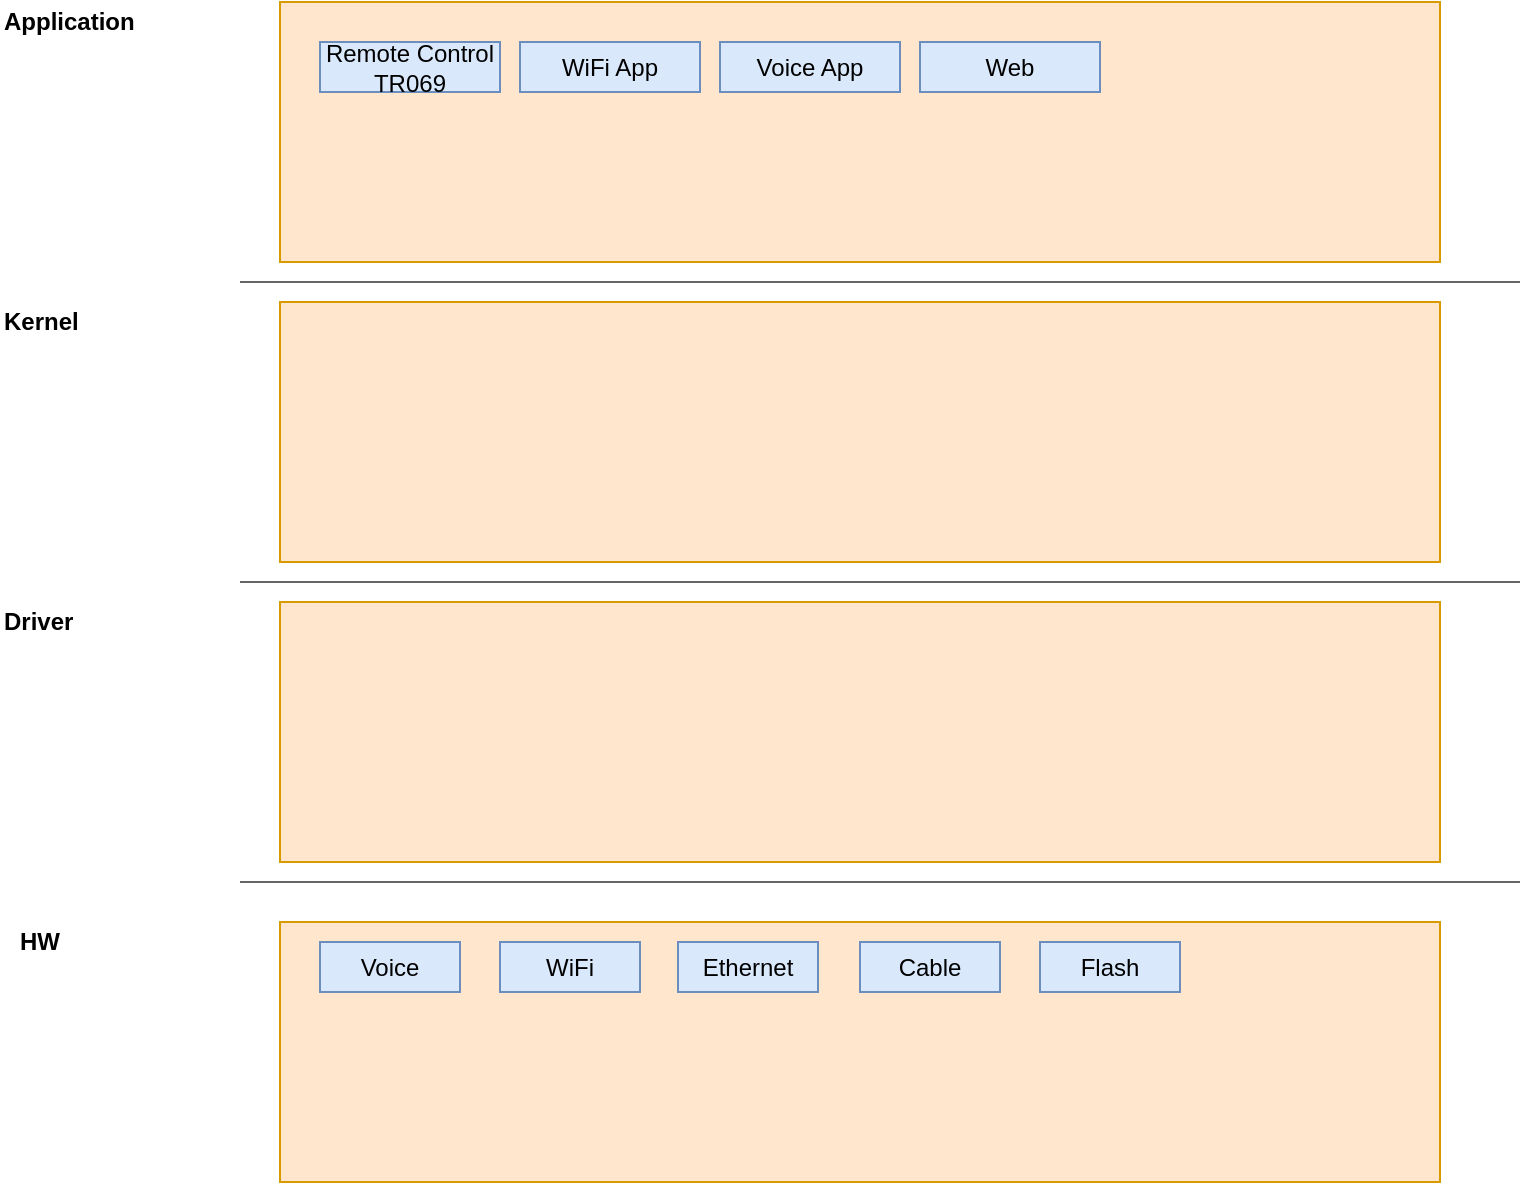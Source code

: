 <mxfile version="12.8.8" type="github" pages="2">
  <diagram id="UQheDdFjQVmvpRW-mmIJ" name="Framework">
    <mxGraphModel dx="1038" dy="1626" grid="1" gridSize="10" guides="1" tooltips="1" connect="1" arrows="1" fold="1" page="1" pageScale="1" pageWidth="827" pageHeight="1169" math="0" shadow="0">
      <root>
        <mxCell id="0" />
        <mxCell id="1" parent="0" />
        <mxCell id="VxZKb3EYhIGphUSGBAon-1" value="" style="rounded=0;whiteSpace=wrap;html=1;fillColor=#ffe6cc;strokeColor=#d79b00;" vertex="1" parent="1">
          <mxGeometry x="180" y="200" width="580" height="130" as="geometry" />
        </mxCell>
        <mxCell id="VxZKb3EYhIGphUSGBAon-2" value="Driver" style="text;html=1;strokeColor=none;fillColor=none;align=left;verticalAlign=middle;whiteSpace=wrap;rounded=0;fontStyle=1" vertex="1" parent="1">
          <mxGeometry x="40" y="200" width="40" height="20" as="geometry" />
        </mxCell>
        <mxCell id="VxZKb3EYhIGphUSGBAon-3" value="" style="endArrow=none;html=1;fillColor=#f5f5f5;strokeColor=#666666;" edge="1" parent="1">
          <mxGeometry width="50" height="50" relative="1" as="geometry">
            <mxPoint x="160" y="190" as="sourcePoint" />
            <mxPoint x="800" y="190" as="targetPoint" />
          </mxGeometry>
        </mxCell>
        <mxCell id="VxZKb3EYhIGphUSGBAon-4" value="" style="rounded=0;whiteSpace=wrap;html=1;fillColor=#ffe6cc;strokeColor=#d79b00;" vertex="1" parent="1">
          <mxGeometry x="180" y="50" width="580" height="130" as="geometry" />
        </mxCell>
        <mxCell id="VxZKb3EYhIGphUSGBAon-6" value="" style="endArrow=none;html=1;fillColor=#f5f5f5;strokeColor=#666666;" edge="1" parent="1">
          <mxGeometry width="50" height="50" relative="1" as="geometry">
            <mxPoint x="160" y="40" as="sourcePoint" />
            <mxPoint x="800" y="40" as="targetPoint" />
          </mxGeometry>
        </mxCell>
        <mxCell id="VxZKb3EYhIGphUSGBAon-7" value="" style="rounded=0;whiteSpace=wrap;html=1;fillColor=#ffe6cc;strokeColor=#d79b00;" vertex="1" parent="1">
          <mxGeometry x="180" y="-100" width="580" height="130" as="geometry" />
        </mxCell>
        <mxCell id="VxZKb3EYhIGphUSGBAon-9" value="Kernel" style="text;html=1;strokeColor=none;fillColor=none;align=left;verticalAlign=middle;whiteSpace=wrap;rounded=0;fontStyle=1" vertex="1" parent="1">
          <mxGeometry x="40" y="50" width="40" height="20" as="geometry" />
        </mxCell>
        <mxCell id="VxZKb3EYhIGphUSGBAon-12" value="Application" style="text;html=1;strokeColor=none;fillColor=none;align=left;verticalAlign=middle;whiteSpace=wrap;rounded=0;fontStyle=1" vertex="1" parent="1">
          <mxGeometry x="40" y="-100" width="90" height="20" as="geometry" />
        </mxCell>
        <mxCell id="VxZKb3EYhIGphUSGBAon-20" value="" style="endArrow=none;html=1;fillColor=#f5f5f5;strokeColor=#666666;" edge="1" parent="1">
          <mxGeometry width="50" height="50" relative="1" as="geometry">
            <mxPoint x="160" y="340" as="sourcePoint" />
            <mxPoint x="800" y="340" as="targetPoint" />
          </mxGeometry>
        </mxCell>
        <mxCell id="VxZKb3EYhIGphUSGBAon-22" value="Remote Control&lt;br&gt;TR069" style="rounded=0;whiteSpace=wrap;html=1;fillColor=#dae8fc;strokeColor=#6c8ebf;" vertex="1" parent="1">
          <mxGeometry x="200" y="-80" width="90" height="25" as="geometry" />
        </mxCell>
        <mxCell id="VxZKb3EYhIGphUSGBAon-23" value="WiFi App" style="rounded=0;whiteSpace=wrap;html=1;fillColor=#dae8fc;strokeColor=#6c8ebf;" vertex="1" parent="1">
          <mxGeometry x="300" y="-80" width="90" height="25" as="geometry" />
        </mxCell>
        <mxCell id="VxZKb3EYhIGphUSGBAon-24" value="Voice App" style="rounded=0;whiteSpace=wrap;html=1;fillColor=#dae8fc;strokeColor=#6c8ebf;" vertex="1" parent="1">
          <mxGeometry x="400" y="-80" width="90" height="25" as="geometry" />
        </mxCell>
        <mxCell id="VxZKb3EYhIGphUSGBAon-26" value="HW" style="text;html=1;strokeColor=none;fillColor=none;align=center;verticalAlign=middle;whiteSpace=wrap;rounded=0;fontStyle=1" vertex="1" parent="1">
          <mxGeometry x="40" y="360" width="40" height="20" as="geometry" />
        </mxCell>
        <mxCell id="VxZKb3EYhIGphUSGBAon-27" value="" style="rounded=0;whiteSpace=wrap;html=1;fillColor=#ffe6cc;strokeColor=#d79b00;" vertex="1" parent="1">
          <mxGeometry x="180" y="360" width="580" height="130" as="geometry" />
        </mxCell>
        <mxCell id="VxZKb3EYhIGphUSGBAon-15" value="Voice" style="rounded=0;whiteSpace=wrap;html=1;fillColor=#dae8fc;strokeColor=#6c8ebf;" vertex="1" parent="1">
          <mxGeometry x="200" y="370" width="70" height="25" as="geometry" />
        </mxCell>
        <mxCell id="VxZKb3EYhIGphUSGBAon-16" value="WiFi" style="rounded=0;whiteSpace=wrap;html=1;fillColor=#dae8fc;strokeColor=#6c8ebf;" vertex="1" parent="1">
          <mxGeometry x="290" y="370" width="70" height="25" as="geometry" />
        </mxCell>
        <mxCell id="VxZKb3EYhIGphUSGBAon-17" value="Ethernet" style="rounded=0;whiteSpace=wrap;html=1;fillColor=#dae8fc;strokeColor=#6c8ebf;" vertex="1" parent="1">
          <mxGeometry x="379" y="370" width="70" height="25" as="geometry" />
        </mxCell>
        <mxCell id="VxZKb3EYhIGphUSGBAon-18" value="Cable" style="rounded=0;whiteSpace=wrap;html=1;fillColor=#dae8fc;strokeColor=#6c8ebf;" vertex="1" parent="1">
          <mxGeometry x="470" y="370" width="70" height="25" as="geometry" />
        </mxCell>
        <mxCell id="VxZKb3EYhIGphUSGBAon-21" value="Flash" style="rounded=0;whiteSpace=wrap;html=1;fillColor=#dae8fc;strokeColor=#6c8ebf;" vertex="1" parent="1">
          <mxGeometry x="560" y="370" width="70" height="25" as="geometry" />
        </mxCell>
        <mxCell id="VxZKb3EYhIGphUSGBAon-28" value="Web" style="rounded=0;whiteSpace=wrap;html=1;fillColor=#dae8fc;strokeColor=#6c8ebf;" vertex="1" parent="1">
          <mxGeometry x="500" y="-80" width="90" height="25" as="geometry" />
        </mxCell>
      </root>
    </mxGraphModel>
  </diagram>
  <diagram id="XTYNa7rpjGCLvvxKtmk3" name="Web">
    <mxGraphModel dx="1038" dy="457" grid="1" gridSize="10" guides="1" tooltips="1" connect="1" arrows="1" fold="1" page="1" pageScale="1" pageWidth="827" pageHeight="1169" math="0" shadow="0">
      <root>
        <mxCell id="kaQwDFXsdYfjXspDSoc7-0" />
        <mxCell id="kaQwDFXsdYfjXspDSoc7-1" parent="kaQwDFXsdYfjXspDSoc7-0" />
        <mxCell id="joYu7mYxYKOx_fcbsIzj-0" value="Account" style="rounded=0;whiteSpace=wrap;html=1;align=left;" vertex="1" parent="kaQwDFXsdYfjXspDSoc7-1">
          <mxGeometry x="80" y="80" width="90" height="20" as="geometry" />
        </mxCell>
        <mxCell id="joYu7mYxYKOx_fcbsIzj-1" value="WiFi" style="rounded=0;whiteSpace=wrap;html=1;align=left;" vertex="1" parent="kaQwDFXsdYfjXspDSoc7-1">
          <mxGeometry x="80" y="200" width="90" height="20" as="geometry" />
        </mxCell>
        <mxCell id="joYu7mYxYKOx_fcbsIzj-2" value="Voice" style="rounded=0;whiteSpace=wrap;html=1;align=left;" vertex="1" parent="kaQwDFXsdYfjXspDSoc7-1">
          <mxGeometry x="80" y="360" width="90" height="20" as="geometry" />
        </mxCell>
        <mxCell id="joYu7mYxYKOx_fcbsIzj-3" value="Network" style="rounded=0;whiteSpace=wrap;html=1;align=left;" vertex="1" parent="kaQwDFXsdYfjXspDSoc7-1">
          <mxGeometry x="80" y="400" width="90" height="20" as="geometry" />
        </mxCell>
        <mxCell id="joYu7mYxYKOx_fcbsIzj-6" value="Information" style="rounded=0;whiteSpace=wrap;html=1;align=left;" vertex="1" parent="kaQwDFXsdYfjXspDSoc7-1">
          <mxGeometry x="80" y="440" width="90" height="20" as="geometry" />
        </mxCell>
        <mxCell id="joYu7mYxYKOx_fcbsIzj-7" value="1. 修改使用者帳號，密碼" style="rounded=0;whiteSpace=wrap;html=1;align=left;" vertex="1" parent="kaQwDFXsdYfjXspDSoc7-1">
          <mxGeometry x="240" y="80" width="160" height="20" as="geometry" />
        </mxCell>
        <mxCell id="joYu7mYxYKOx_fcbsIzj-8" value="1. 2.4G, 5G設定&lt;br&gt;2. 認證(authehtication)與加密方式(Encryption)" style="rounded=0;whiteSpace=wrap;html=1;align=left;" vertex="1" parent="kaQwDFXsdYfjXspDSoc7-1">
          <mxGeometry x="240" y="200" width="160" height="60" as="geometry" />
        </mxCell>
      </root>
    </mxGraphModel>
  </diagram>
</mxfile>
